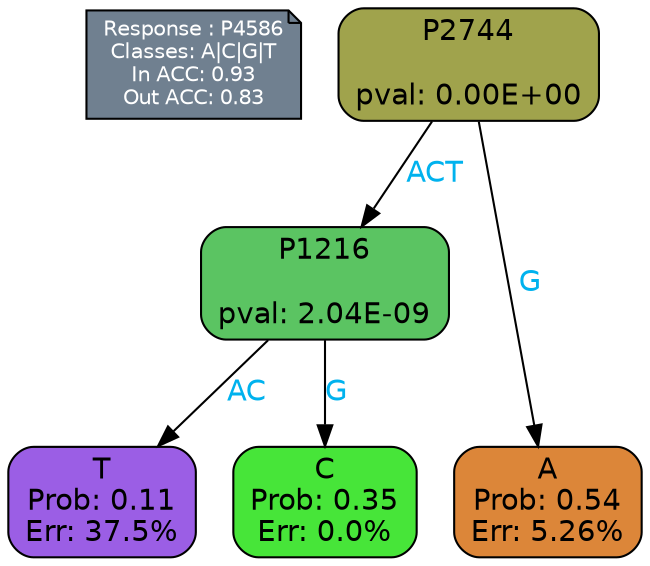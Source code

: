 digraph Tree {
node [shape=box, style="filled, rounded", color="black", fontname=helvetica] ;
graph [ranksep=equally, splines=polylines, bgcolor=transparent, dpi=600] ;
edge [fontname=helvetica] ;
LEGEND [label="Response : P4586
Classes: A|C|G|T
In ACC: 0.93
Out ACC: 0.83
",shape=note,align=left,style=filled,fillcolor="slategray",fontcolor="white",fontsize=10];1 [label="P2744

pval: 0.00E+00", fillcolor="#a0a34c"] ;
2 [label="P1216

pval: 2.04E-09", fillcolor="#5bc462"] ;
3 [label="T
Prob: 0.11
Err: 37.5%", fillcolor="#9b5ee5"] ;
4 [label="C
Prob: 0.35
Err: 0.0%", fillcolor="#47e539"] ;
5 [label="A
Prob: 0.54
Err: 5.26%", fillcolor="#dc8639"] ;
1 -> 2 [label="ACT",fontcolor=deepskyblue2] ;
1 -> 5 [label="G",fontcolor=deepskyblue2] ;
2 -> 3 [label="AC",fontcolor=deepskyblue2] ;
2 -> 4 [label="G",fontcolor=deepskyblue2] ;
{rank = same; 3;4;5;}{rank = same; LEGEND;1;}}